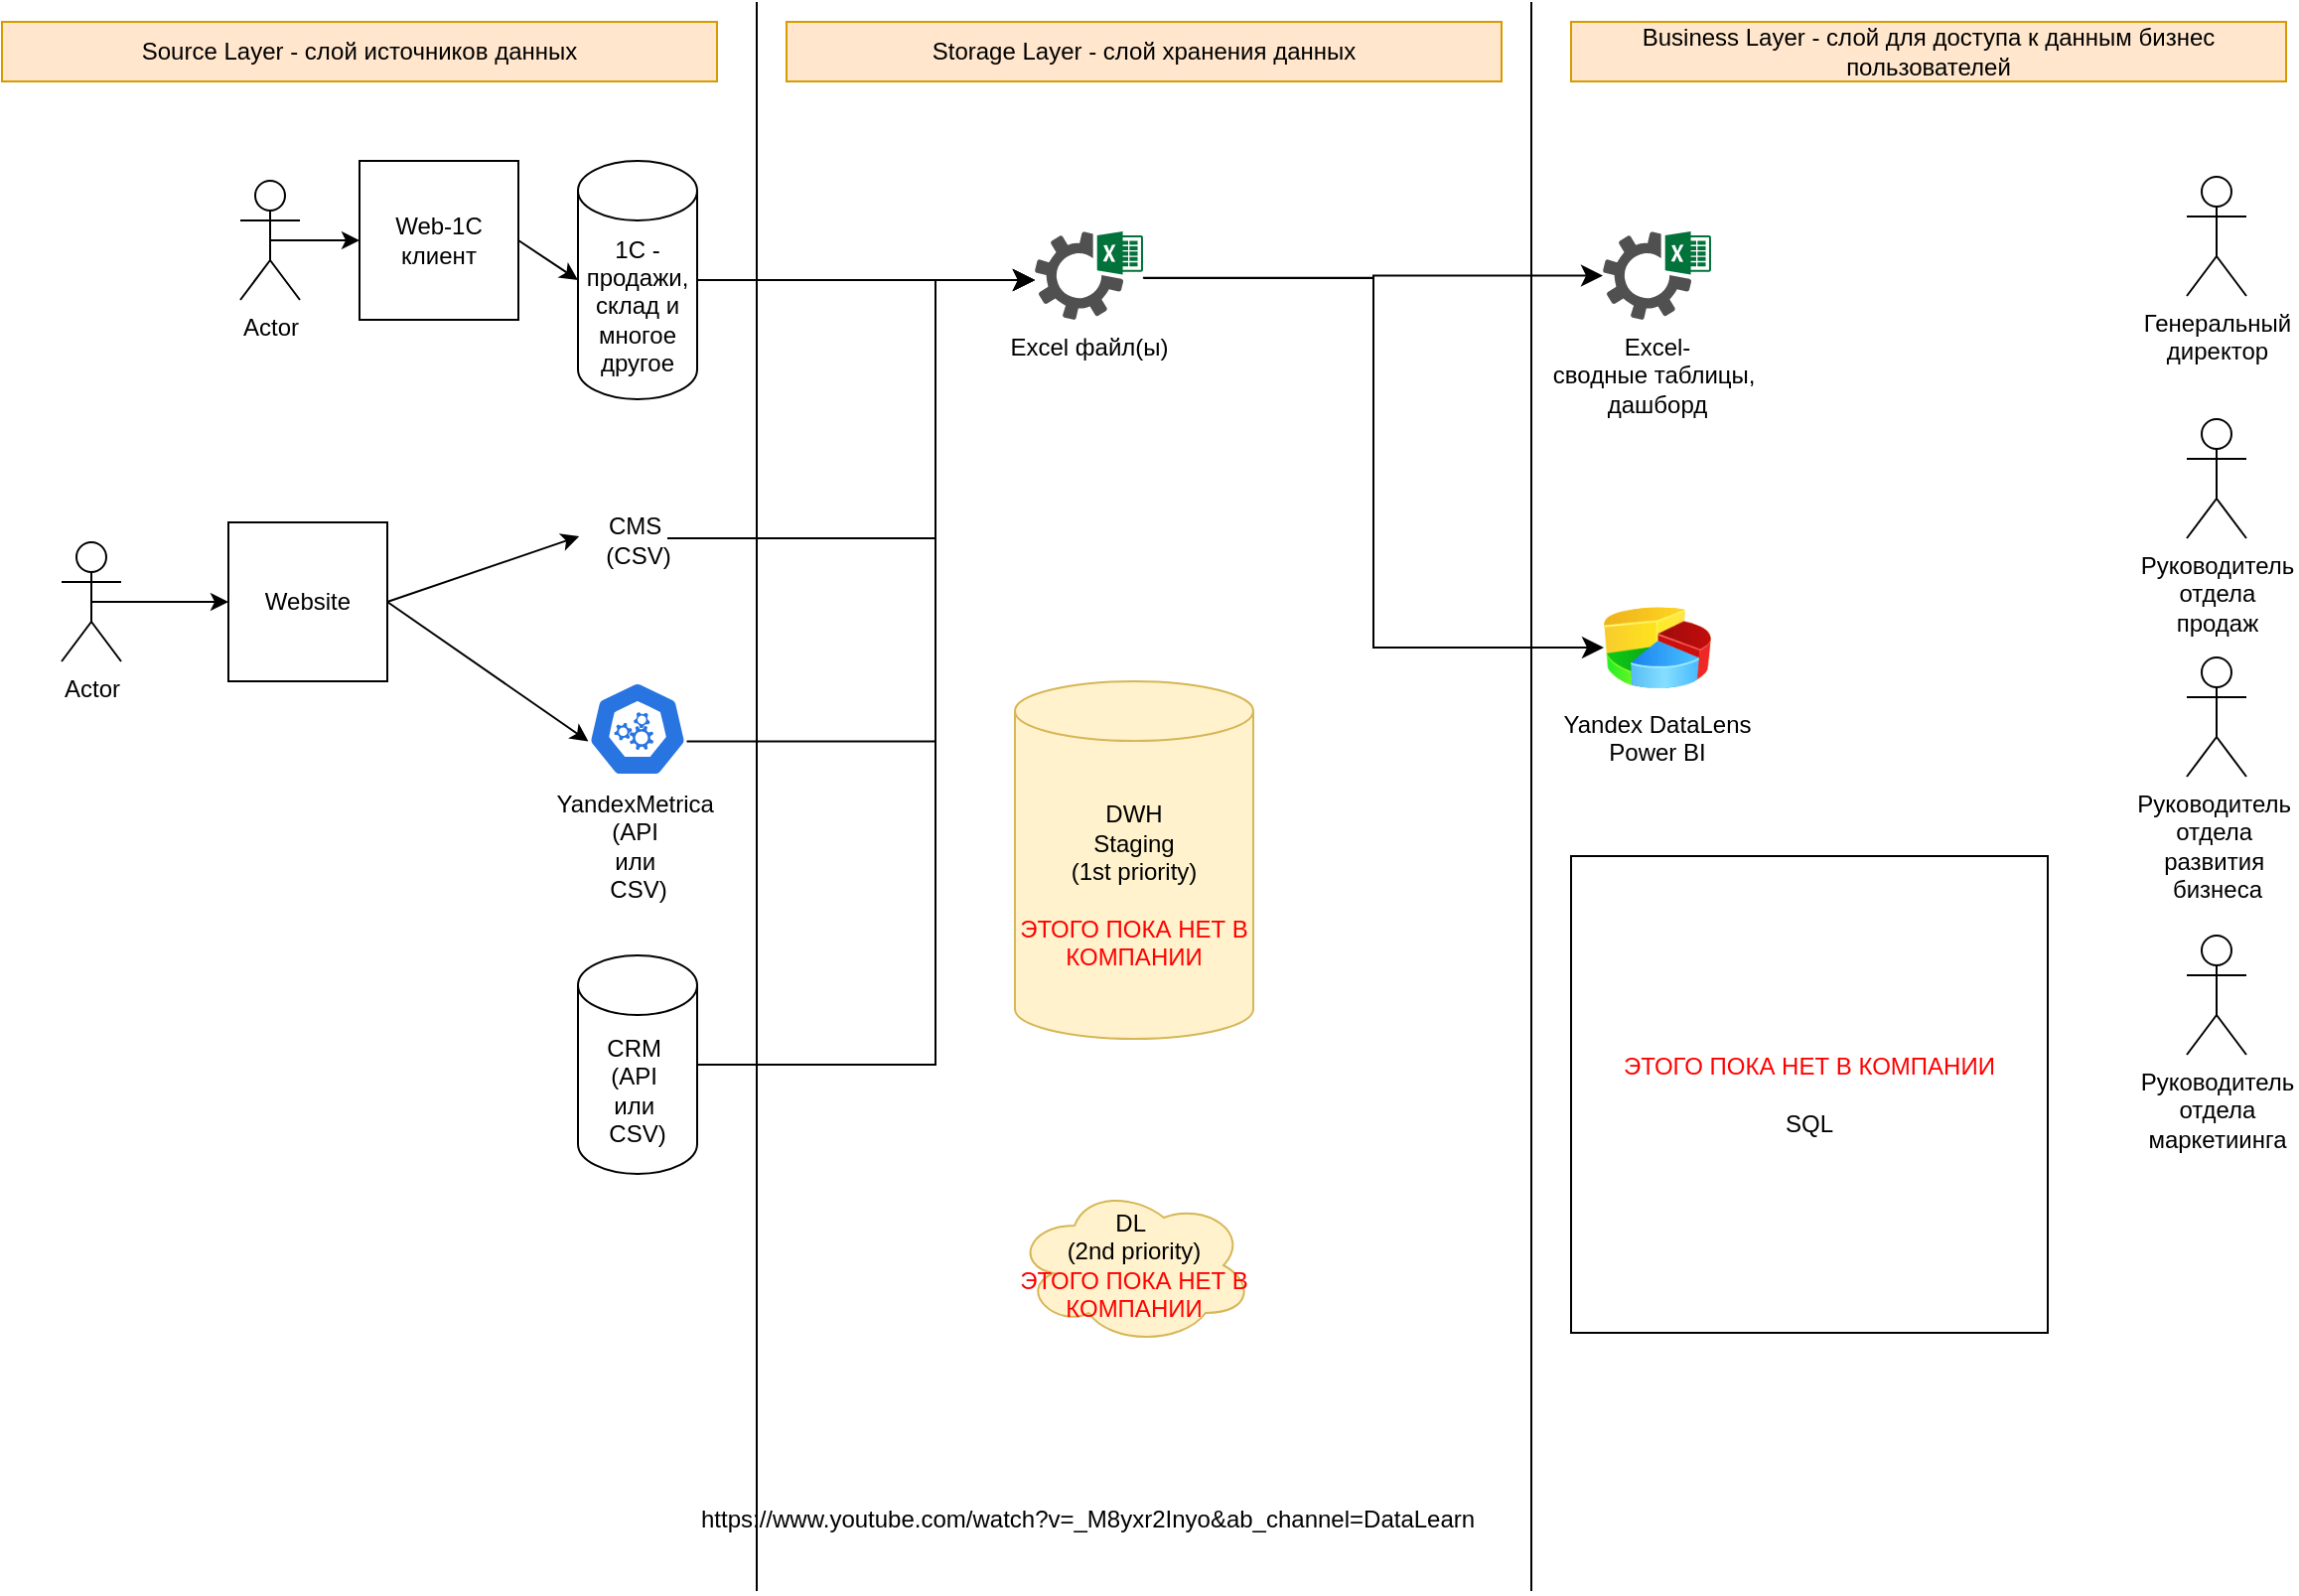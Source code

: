 <mxfile version="24.6.4" type="github">
  <diagram name="Страница — 1" id="Z0kHqJ1dCbN4fKSeqbJ4">
    <mxGraphModel dx="2370" dy="1243" grid="1" gridSize="10" guides="1" tooltips="1" connect="1" arrows="1" fold="1" page="1" pageScale="1" pageWidth="1169" pageHeight="827" math="0" shadow="0">
      <root>
        <mxCell id="0" />
        <mxCell id="1" parent="0" />
        <mxCell id="VQpvgcEVDO6ZWq1V-wag-1" value="" style="endArrow=none;html=1;rounded=0;" parent="1" edge="1">
          <mxGeometry width="50" height="50" relative="1" as="geometry">
            <mxPoint x="390" y="800" as="sourcePoint" />
            <mxPoint x="390" as="targetPoint" />
          </mxGeometry>
        </mxCell>
        <mxCell id="VQpvgcEVDO6ZWq1V-wag-4" value="Source Layer - слой источников данных" style="text;html=1;align=center;verticalAlign=middle;whiteSpace=wrap;rounded=0;fillColor=#ffe6cc;strokeColor=#d79b00;" parent="1" vertex="1">
          <mxGeometry x="10" y="10" width="360" height="30" as="geometry" />
        </mxCell>
        <mxCell id="VQpvgcEVDO6ZWq1V-wag-9" value="&lt;div&gt;Storage Layer - слой хранения данных&lt;/div&gt;" style="text;html=1;align=center;verticalAlign=middle;whiteSpace=wrap;rounded=0;fillColor=#ffe6cc;strokeColor=#d79b00;" parent="1" vertex="1">
          <mxGeometry x="405" y="10" width="360" height="30" as="geometry" />
        </mxCell>
        <mxCell id="VQpvgcEVDO6ZWq1V-wag-10" value="Business Layer - слой для доступа к данным бизнес пользователей" style="text;html=1;align=center;verticalAlign=middle;whiteSpace=wrap;rounded=0;fillColor=#ffe6cc;strokeColor=#d79b00;" parent="1" vertex="1">
          <mxGeometry x="800" y="10" width="360" height="30" as="geometry" />
        </mxCell>
        <mxCell id="VQpvgcEVDO6ZWq1V-wag-11" value="" style="endArrow=none;html=1;rounded=0;" parent="1" edge="1">
          <mxGeometry width="50" height="50" relative="1" as="geometry">
            <mxPoint x="780" y="800" as="sourcePoint" />
            <mxPoint x="780" as="targetPoint" />
          </mxGeometry>
        </mxCell>
        <mxCell id="U9vFmx3U4htexn2KVSMJ-1" value="DWH&lt;div&gt;Staging&lt;br&gt;&lt;div&gt;(1st priority)&lt;/div&gt;&lt;/div&gt;&lt;div&gt;&lt;br&gt;&lt;/div&gt;&lt;div&gt;&lt;font color=&quot;#ff0000&quot;&gt;ЭТОГО ПОКА НЕТ В КОМПАНИИ&lt;/font&gt;&lt;/div&gt;" style="shape=cylinder3;whiteSpace=wrap;html=1;boundedLbl=1;backgroundOutline=1;size=15;fillColor=#fff2cc;strokeColor=#d6b656;" vertex="1" parent="1">
          <mxGeometry x="520" y="342" width="120" height="180" as="geometry" />
        </mxCell>
        <mxCell id="U9vFmx3U4htexn2KVSMJ-5" value="Actor" style="shape=umlActor;verticalLabelPosition=bottom;verticalAlign=top;html=1;outlineConnect=0;" vertex="1" parent="1">
          <mxGeometry x="40" y="272" width="30" height="60" as="geometry" />
        </mxCell>
        <mxCell id="U9vFmx3U4htexn2KVSMJ-8" value="" style="endArrow=classic;html=1;rounded=0;exitX=0.5;exitY=0.5;exitDx=0;exitDy=0;exitPerimeter=0;" edge="1" parent="1" source="U9vFmx3U4htexn2KVSMJ-5">
          <mxGeometry width="50" height="50" relative="1" as="geometry">
            <mxPoint x="474" y="352" as="sourcePoint" />
            <mxPoint x="124" y="302" as="targetPoint" />
          </mxGeometry>
        </mxCell>
        <mxCell id="U9vFmx3U4htexn2KVSMJ-9" value="Website" style="whiteSpace=wrap;html=1;aspect=fixed;" vertex="1" parent="1">
          <mxGeometry x="124" y="262" width="80" height="80" as="geometry" />
        </mxCell>
        <mxCell id="U9vFmx3U4htexn2KVSMJ-14" value="Web-1C клиент" style="whiteSpace=wrap;html=1;aspect=fixed;" vertex="1" parent="1">
          <mxGeometry x="190" y="80" width="80" height="80" as="geometry" />
        </mxCell>
        <mxCell id="U9vFmx3U4htexn2KVSMJ-16" value="" style="endArrow=classic;html=1;rounded=0;exitX=1;exitY=0.5;exitDx=0;exitDy=0;entryX=0;entryY=0.5;entryDx=0;entryDy=0;entryPerimeter=0;" edge="1" parent="1" source="U9vFmx3U4htexn2KVSMJ-14" target="U9vFmx3U4htexn2KVSMJ-21">
          <mxGeometry width="50" height="50" relative="1" as="geometry">
            <mxPoint x="250" y="450" as="sourcePoint" />
            <mxPoint x="300" y="120.0" as="targetPoint" />
          </mxGeometry>
        </mxCell>
        <mxCell id="U9vFmx3U4htexn2KVSMJ-17" value="Actor" style="shape=umlActor;verticalLabelPosition=bottom;verticalAlign=top;html=1;outlineConnect=0;" vertex="1" parent="1">
          <mxGeometry x="130" y="90" width="30" height="60" as="geometry" />
        </mxCell>
        <mxCell id="U9vFmx3U4htexn2KVSMJ-18" value="" style="endArrow=classic;html=1;rounded=0;entryX=0;entryY=0.5;entryDx=0;entryDy=0;exitX=0.5;exitY=0.5;exitDx=0;exitDy=0;exitPerimeter=0;" edge="1" parent="1" source="U9vFmx3U4htexn2KVSMJ-17" target="U9vFmx3U4htexn2KVSMJ-14">
          <mxGeometry width="50" height="50" relative="1" as="geometry">
            <mxPoint x="150" y="119" as="sourcePoint" />
            <mxPoint x="180" y="119.37" as="targetPoint" />
          </mxGeometry>
        </mxCell>
        <mxCell id="U9vFmx3U4htexn2KVSMJ-23" value="" style="endArrow=classic;html=1;rounded=0;exitX=1;exitY=0.5;exitDx=0;exitDy=0;entryX=0.005;entryY=0.63;entryDx=0;entryDy=0;entryPerimeter=0;" edge="1" parent="1" source="U9vFmx3U4htexn2KVSMJ-9" target="U9vFmx3U4htexn2KVSMJ-38">
          <mxGeometry width="50" height="50" relative="1" as="geometry">
            <mxPoint x="210" y="302" as="sourcePoint" />
            <mxPoint x="279" y="302" as="targetPoint" />
          </mxGeometry>
        </mxCell>
        <mxCell id="U9vFmx3U4htexn2KVSMJ-25" value="" style="endArrow=classic;html=1;rounded=0;exitX=1;exitY=0.5;exitDx=0;exitDy=0;entryX=0.01;entryY=0.45;entryDx=0;entryDy=0;entryPerimeter=0;" edge="1" parent="1" source="U9vFmx3U4htexn2KVSMJ-9" target="U9vFmx3U4htexn2KVSMJ-24">
          <mxGeometry width="50" height="50" relative="1" as="geometry">
            <mxPoint x="209" y="265.8" as="sourcePoint" />
            <mxPoint x="280" y="271.8" as="targetPoint" />
          </mxGeometry>
        </mxCell>
        <mxCell id="U9vFmx3U4htexn2KVSMJ-26" value="DL&amp;nbsp;&lt;div&gt;(2nd priority)&lt;/div&gt;&lt;div&gt;&lt;span style=&quot;color: rgb(255, 0, 0);&quot;&gt;ЭТОГО ПОКА НЕТ В КОМПАНИИ&lt;/span&gt;&lt;br&gt;&lt;/div&gt;" style="ellipse;shape=cloud;whiteSpace=wrap;html=1;fillColor=#fff2cc;strokeColor=#d6b656;" vertex="1" parent="1">
          <mxGeometry x="520" y="596" width="120" height="80" as="geometry" />
        </mxCell>
        <mxCell id="U9vFmx3U4htexn2KVSMJ-29" value="&lt;div&gt;Генеральный&lt;/div&gt;&lt;div&gt;директор&lt;/div&gt;" style="shape=umlActor;verticalLabelPosition=bottom;verticalAlign=top;html=1;outlineConnect=0;" vertex="1" parent="1">
          <mxGeometry x="1110" y="88" width="30" height="60" as="geometry" />
        </mxCell>
        <mxCell id="U9vFmx3U4htexn2KVSMJ-30" value="Руководитель&lt;div&gt;отдела&lt;/div&gt;&lt;div&gt;продаж&lt;/div&gt;" style="shape=umlActor;verticalLabelPosition=bottom;verticalAlign=top;html=1;outlineConnect=0;" vertex="1" parent="1">
          <mxGeometry x="1110" y="210" width="30" height="60" as="geometry" />
        </mxCell>
        <mxCell id="U9vFmx3U4htexn2KVSMJ-31" value="Руководитель&amp;nbsp;&lt;div&gt;отдела&amp;nbsp;&lt;/div&gt;&lt;div&gt;развития&amp;nbsp;&lt;/div&gt;&lt;div&gt;бизнеса&lt;/div&gt;" style="shape=umlActor;verticalLabelPosition=bottom;verticalAlign=top;html=1;outlineConnect=0;" vertex="1" parent="1">
          <mxGeometry x="1110" y="330" width="30" height="60" as="geometry" />
        </mxCell>
        <mxCell id="U9vFmx3U4htexn2KVSMJ-32" value="Руководитель&lt;div&gt;отдела&lt;/div&gt;&lt;div&gt;маркетиинга&lt;/div&gt;" style="shape=umlActor;verticalLabelPosition=bottom;verticalAlign=top;html=1;outlineConnect=0;" vertex="1" parent="1">
          <mxGeometry x="1110" y="470" width="30" height="60" as="geometry" />
        </mxCell>
        <UserObject label="https://www.youtube.com/watch?v=_M8yxr2Inyo&amp;ab_channel=DataLearn" link="https://www.youtube.com/watch?v=_M8yxr2Inyo&amp;ab_channel=DataLearn" id="U9vFmx3U4htexn2KVSMJ-33">
          <mxCell style="text;whiteSpace=wrap;" vertex="1" parent="1">
            <mxGeometry x="360" y="750" width="420" height="40" as="geometry" />
          </mxCell>
        </UserObject>
        <mxCell id="U9vFmx3U4htexn2KVSMJ-34" value="Yandex DataLens&lt;div&gt;Power BI&lt;/div&gt;" style="image;html=1;image=img/lib/clip_art/finance/Pie_Chart_128x128.png" vertex="1" parent="1">
          <mxGeometry x="816.49" y="300" width="54" height="50" as="geometry" />
        </mxCell>
        <mxCell id="U9vFmx3U4htexn2KVSMJ-40" value="Excel-&lt;div&gt;сводные таблицы,&amp;nbsp;&lt;div&gt;дашборд&lt;/div&gt;&lt;/div&gt;" style="sketch=0;pointerEvents=1;shadow=0;dashed=0;html=1;strokeColor=none;fillColor=#505050;labelPosition=center;verticalLabelPosition=bottom;verticalAlign=top;outlineConnect=0;align=center;shape=mxgraph.office.services.excel_services;" vertex="1" parent="1">
          <mxGeometry x="816" y="115.5" width="54.49" height="44.5" as="geometry" />
        </mxCell>
        <mxCell id="U9vFmx3U4htexn2KVSMJ-41" value="&lt;span style=&quot;color: rgb(255, 0, 0);&quot;&gt;ЭТОГО ПОКА НЕТ В КОМПАНИИ&lt;/span&gt;&lt;div&gt;&lt;span style=&quot;color: rgb(255, 0, 0);&quot;&gt;&lt;br&gt;&lt;/span&gt;&lt;/div&gt;&lt;div&gt;&lt;span style=&quot;text-wrap: nowrap;&quot;&gt;SQL&lt;/span&gt;&lt;/div&gt;" style="whiteSpace=wrap;html=1;aspect=fixed;" vertex="1" parent="1">
          <mxGeometry x="800" y="430" width="240" height="240" as="geometry" />
        </mxCell>
        <mxCell id="U9vFmx3U4htexn2KVSMJ-46" value="" style="group" vertex="1" connectable="0" parent="1">
          <mxGeometry x="300" y="480" width="75" height="118" as="geometry" />
        </mxCell>
        <mxCell id="U9vFmx3U4htexn2KVSMJ-4" value="CRM&amp;nbsp;&lt;div&gt;(&lt;span style=&quot;text-wrap: nowrap;&quot;&gt;API&amp;nbsp;&lt;/span&gt;&lt;/div&gt;&lt;div&gt;&lt;span style=&quot;text-wrap: nowrap;&quot;&gt;или&amp;nbsp;&lt;/span&gt;&lt;/div&gt;&lt;div&gt;&lt;span style=&quot;text-wrap: nowrap;&quot;&gt;CSV)&lt;/span&gt;&lt;/div&gt;" style="shape=cylinder3;whiteSpace=wrap;html=1;boundedLbl=1;backgroundOutline=1;size=15;" vertex="1" parent="U9vFmx3U4htexn2KVSMJ-46">
          <mxGeometry width="60" height="110" as="geometry" />
        </mxCell>
        <mxCell id="U9vFmx3U4htexn2KVSMJ-45" value="" style="shape=image;html=1;verticalAlign=top;verticalLabelPosition=bottom;labelBackgroundColor=#ffffff;imageAspect=0;aspect=fixed;image=https://cdn3.iconfinder.com/data/icons/cad-database-presentation-spreadsheet-vector-fil-2/512/19-128.png" vertex="1" parent="U9vFmx3U4htexn2KVSMJ-46">
          <mxGeometry x="45" y="88" width="30" height="30" as="geometry" />
        </mxCell>
        <mxCell id="U9vFmx3U4htexn2KVSMJ-47" value="" style="group" vertex="1" connectable="0" parent="1">
          <mxGeometry x="275" y="342" width="110" height="118" as="geometry" />
        </mxCell>
        <mxCell id="U9vFmx3U4htexn2KVSMJ-19" value="YandexMetrica&amp;nbsp;&lt;div&gt;(API&amp;nbsp;&lt;/div&gt;&lt;div&gt;или&amp;nbsp;&lt;/div&gt;&lt;div&gt;CSV)&lt;/div&gt;" style="text;html=1;align=center;verticalAlign=middle;resizable=0;points=[];autosize=1;strokeColor=none;fillColor=none;" vertex="1" parent="U9vFmx3U4htexn2KVSMJ-47">
          <mxGeometry y="48" width="110" height="70" as="geometry" />
        </mxCell>
        <mxCell id="U9vFmx3U4htexn2KVSMJ-38" value="" style="aspect=fixed;sketch=0;html=1;dashed=0;whitespace=wrap;verticalLabelPosition=bottom;verticalAlign=top;fillColor=#2875E2;strokeColor=#ffffff;points=[[0.005,0.63,0],[0.1,0.2,0],[0.9,0.2,0],[0.5,0,0],[0.995,0.63,0],[0.72,0.99,0],[0.5,1,0],[0.28,0.99,0]];shape=mxgraph.kubernetes.icon2;prIcon=api" vertex="1" parent="U9vFmx3U4htexn2KVSMJ-47">
          <mxGeometry x="30" width="50" height="48" as="geometry" />
        </mxCell>
        <mxCell id="U9vFmx3U4htexn2KVSMJ-44" value="" style="shape=image;html=1;verticalAlign=top;verticalLabelPosition=bottom;labelBackgroundColor=#ffffff;imageAspect=0;aspect=fixed;image=https://cdn3.iconfinder.com/data/icons/cad-database-presentation-spreadsheet-vector-fil-2/512/19-128.png" vertex="1" parent="U9vFmx3U4htexn2KVSMJ-47">
          <mxGeometry x="70" y="88" width="30" height="30" as="geometry" />
        </mxCell>
        <mxCell id="U9vFmx3U4htexn2KVSMJ-48" value="" style="group" vertex="1" connectable="0" parent="1">
          <mxGeometry x="300" y="251" width="75" height="49" as="geometry" />
        </mxCell>
        <mxCell id="U9vFmx3U4htexn2KVSMJ-24" value="CMS&amp;nbsp;&lt;div&gt;(CSV)&lt;/div&gt;" style="text;html=1;align=center;verticalAlign=middle;resizable=0;points=[];autosize=1;strokeColor=none;fillColor=none;" vertex="1" parent="U9vFmx3U4htexn2KVSMJ-48">
          <mxGeometry width="60" height="40" as="geometry" />
        </mxCell>
        <mxCell id="U9vFmx3U4htexn2KVSMJ-43" value="" style="shape=image;html=1;verticalAlign=top;verticalLabelPosition=bottom;labelBackgroundColor=#ffffff;imageAspect=0;aspect=fixed;image=https://cdn3.iconfinder.com/data/icons/cad-database-presentation-spreadsheet-vector-fil-2/512/19-128.png" vertex="1" parent="U9vFmx3U4htexn2KVSMJ-48">
          <mxGeometry x="45" y="19" width="30" height="30" as="geometry" />
        </mxCell>
        <mxCell id="U9vFmx3U4htexn2KVSMJ-49" value="" style="group" vertex="1" connectable="0" parent="1">
          <mxGeometry x="300" y="80" width="75" height="130" as="geometry" />
        </mxCell>
        <mxCell id="U9vFmx3U4htexn2KVSMJ-21" value="1С - продажи, склад и многое другое" style="shape=cylinder3;whiteSpace=wrap;html=1;boundedLbl=1;backgroundOutline=1;size=15;" vertex="1" parent="U9vFmx3U4htexn2KVSMJ-49">
          <mxGeometry width="60" height="120" as="geometry" />
        </mxCell>
        <mxCell id="U9vFmx3U4htexn2KVSMJ-42" value="" style="shape=image;html=1;verticalAlign=top;verticalLabelPosition=bottom;labelBackgroundColor=#ffffff;imageAspect=0;aspect=fixed;image=https://cdn3.iconfinder.com/data/icons/cad-database-presentation-spreadsheet-vector-fil-2/512/19-128.png" vertex="1" parent="U9vFmx3U4htexn2KVSMJ-49">
          <mxGeometry x="45" y="100" width="30" height="30" as="geometry" />
        </mxCell>
        <mxCell id="U9vFmx3U4htexn2KVSMJ-50" value="Excel файл(ы)" style="sketch=0;pointerEvents=1;shadow=0;dashed=0;html=1;strokeColor=none;fillColor=#505050;labelPosition=center;verticalLabelPosition=bottom;verticalAlign=top;outlineConnect=0;align=center;shape=mxgraph.office.services.excel_services;" vertex="1" parent="1">
          <mxGeometry x="530" y="115.5" width="54.49" height="44.5" as="geometry" />
        </mxCell>
        <mxCell id="U9vFmx3U4htexn2KVSMJ-54" value="" style="edgeStyle=elbowEdgeStyle;elbow=horizontal;endArrow=classic;html=1;curved=0;rounded=0;endSize=8;startSize=8;entryX=0;entryY=0.5;entryDx=0;entryDy=0;exitX=0.999;exitY=0.524;exitDx=0;exitDy=0;exitPerimeter=0;" edge="1" parent="1" source="U9vFmx3U4htexn2KVSMJ-50" target="U9vFmx3U4htexn2KVSMJ-34">
          <mxGeometry width="50" height="50" relative="1" as="geometry">
            <mxPoint x="610" y="270" as="sourcePoint" />
            <mxPoint x="660" y="220" as="targetPoint" />
          </mxGeometry>
        </mxCell>
        <mxCell id="U9vFmx3U4htexn2KVSMJ-56" value="" style="edgeStyle=elbowEdgeStyle;elbow=horizontal;endArrow=classic;html=1;curved=0;rounded=0;endSize=8;startSize=8;entryX=0;entryY=0.551;entryDx=0;entryDy=0;entryPerimeter=0;exitX=0;exitY=0;exitDx=0;exitDy=0;" edge="1" parent="1" source="U9vFmx3U4htexn2KVSMJ-43" target="U9vFmx3U4htexn2KVSMJ-50">
          <mxGeometry width="50" height="50" relative="1" as="geometry">
            <mxPoint x="594" y="148" as="sourcePoint" />
            <mxPoint x="826" y="335" as="targetPoint" />
            <Array as="points">
              <mxPoint x="480" y="210" />
            </Array>
          </mxGeometry>
        </mxCell>
        <mxCell id="U9vFmx3U4htexn2KVSMJ-57" value="" style="edgeStyle=elbowEdgeStyle;elbow=horizontal;endArrow=classic;html=1;curved=0;rounded=0;endSize=8;startSize=8;exitX=0.995;exitY=0.63;exitDx=0;exitDy=0;exitPerimeter=0;" edge="1" parent="1" source="U9vFmx3U4htexn2KVSMJ-38">
          <mxGeometry width="50" height="50" relative="1" as="geometry">
            <mxPoint x="370" y="281" as="sourcePoint" />
            <mxPoint x="530" y="140" as="targetPoint" />
            <Array as="points">
              <mxPoint x="480" y="260" />
            </Array>
          </mxGeometry>
        </mxCell>
        <mxCell id="U9vFmx3U4htexn2KVSMJ-58" value="" style="edgeStyle=elbowEdgeStyle;elbow=horizontal;endArrow=classic;html=1;curved=0;rounded=0;endSize=8;startSize=8;exitX=1;exitY=0.5;exitDx=0;exitDy=0;exitPerimeter=0;" edge="1" parent="1" source="U9vFmx3U4htexn2KVSMJ-4">
          <mxGeometry width="50" height="50" relative="1" as="geometry">
            <mxPoint x="340" y="558.62" as="sourcePoint" />
            <mxPoint x="530" y="140" as="targetPoint" />
            <Array as="points">
              <mxPoint x="480" y="350" />
            </Array>
          </mxGeometry>
        </mxCell>
        <mxCell id="U9vFmx3U4htexn2KVSMJ-59" value="" style="edgeStyle=elbowEdgeStyle;elbow=horizontal;endArrow=classic;html=1;curved=0;rounded=0;endSize=8;startSize=8;exitX=1;exitY=0.5;exitDx=0;exitDy=0;exitPerimeter=0;" edge="1" parent="1" source="U9vFmx3U4htexn2KVSMJ-21">
          <mxGeometry width="50" height="50" relative="1" as="geometry">
            <mxPoint x="350" y="568.62" as="sourcePoint" />
            <mxPoint x="530" y="140" as="targetPoint" />
          </mxGeometry>
        </mxCell>
        <mxCell id="U9vFmx3U4htexn2KVSMJ-60" value="" style="edgeStyle=elbowEdgeStyle;elbow=horizontal;endArrow=classic;html=1;curved=0;rounded=0;endSize=8;startSize=8;" edge="1" parent="1" target="U9vFmx3U4htexn2KVSMJ-40">
          <mxGeometry width="50" height="50" relative="1" as="geometry">
            <mxPoint x="585" y="139" as="sourcePoint" />
            <mxPoint x="816" y="134.76" as="targetPoint" />
          </mxGeometry>
        </mxCell>
      </root>
    </mxGraphModel>
  </diagram>
</mxfile>

